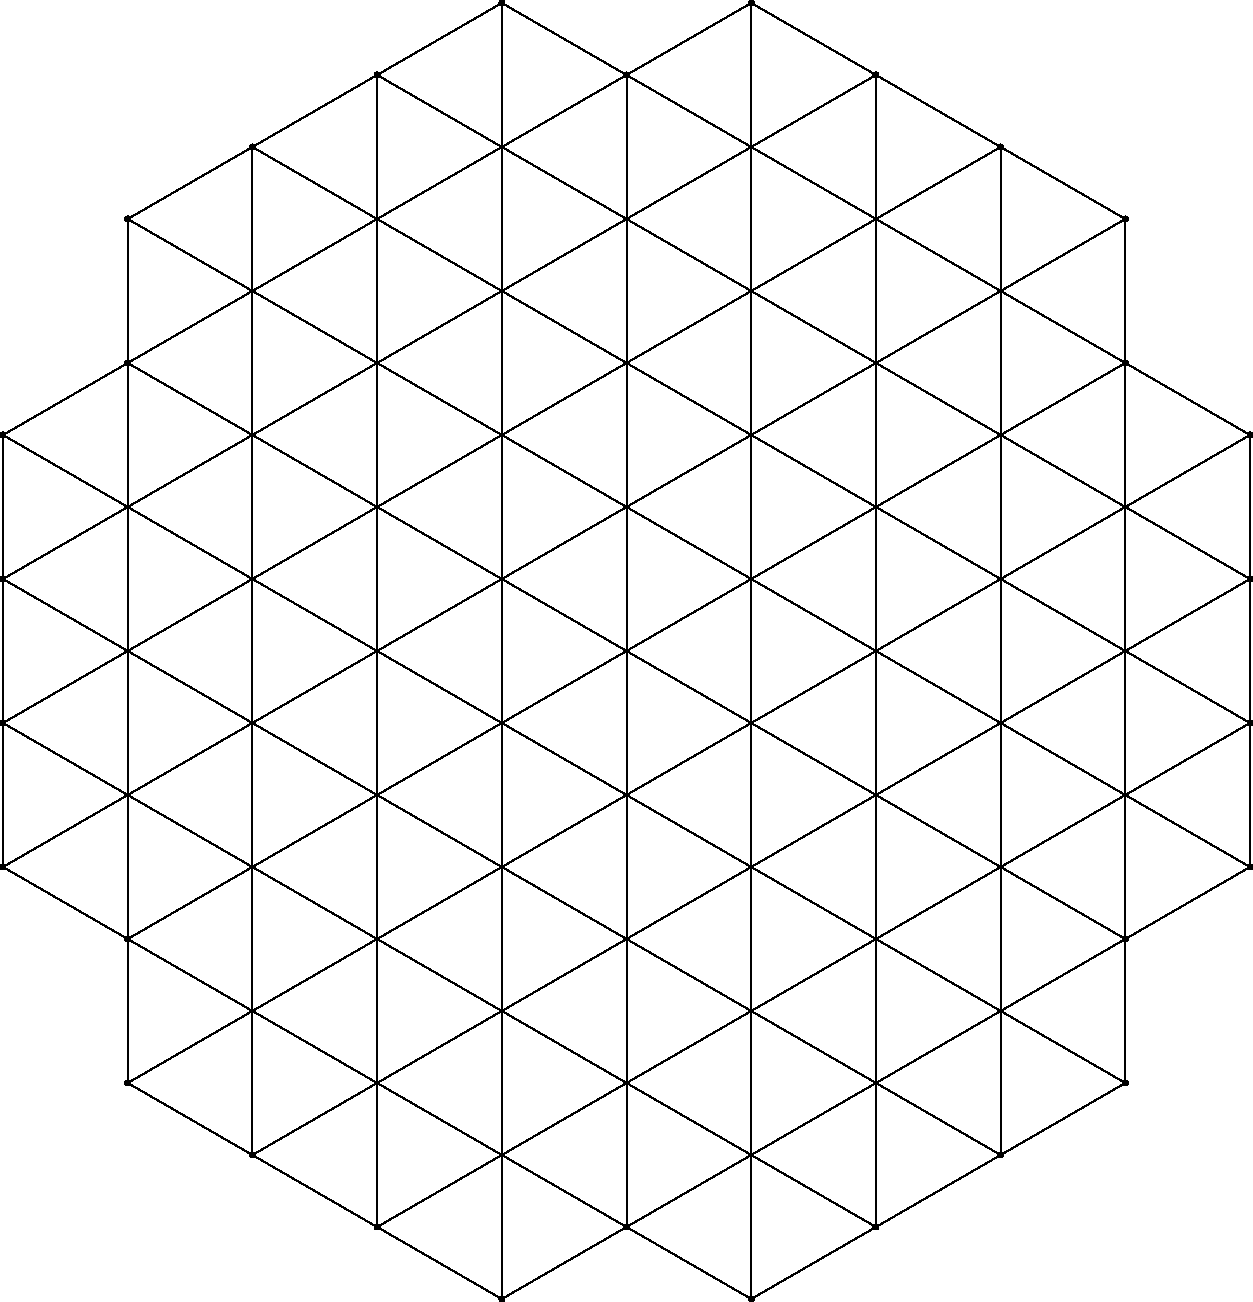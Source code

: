 unitsize(1inch);
real paperwidth=24inches;
real paperheight=24inches;
size(paperwidth,paperheight,IgnoreAspect);

// You might need to adjust this for your laser cutter
pen cutpen = black+linewidth(.001inches);

// This code is based on an up, downright coordinate system centered at a1.
// (a1 is actually just off the lower-left corner of the board; not a legal position)
pair dr = rotate(60)*down;
pair a1 = (0,0); // also one corner of the bounding hexagon

// We first define the board edge points, going clockwise around the board.

// Funny inner corner 
pair b2 = 1*dr + 1*up;

// Bottom-left edge
pair b1 = 1*dr + 0*up; 
pair c1 = 2*dr + 0*up;
pair d1 = 3*dr + 0*up;
pair e1 = 4*dr + 0*up;

// Funny inner corner
pair f2 = 5*dr + 1*up; 
 
// Bottom-right edge
pair g2 = 6*dr + 1*up;
pair h3 = 7*dr + 2*up;
pair i4 = 8*dr + 3*up;
pair j5 = 9*dr + 4*up;

// Funny inner corner
pair j6 = 9*dr + 5*up;

// Right edge of the board
pair k7 = 10*dr + 6*up;
pair k8 = 10*dr + 7*up;
pair k9 = 10*dr + 8*up;
pair k10 = 10*dr + 9*up;

// Funny inner corner
pair j10 = 9*dr + 9*up;
 
// Top-right edge
pair j11 = 9*dr + 10*up;
pair i11 = 8*dr + 10*up;
pair h11 = 7*dr + 10*up;
pair g11 = 6*dr + 10*up;

// Funny inner corner
pair f10 = 5*dr + 9*up;

// Top-left edge
pair e10 = 4*dr + 9*up;
pair d9 = 3*dr + 8*up;
pair c8 = 2*dr + 7*up;
pair b7 = 1*dr + 6*up;

// Funny inner corner
pair b6 = 1*dr + 5*up;

// Left edge
pair a5 = 0*dr + 4*up;
pair a4 = 0*dr + 3*up;
pair a3 = 0*dr + 2*up;
pair a2 = 0*dr + 1*up;

// Print the outer edge as dots as a sanity check
if(true){
	dot(b2);
	dot(b1);
	dot(c1);
	dot(d1);
	dot(e1);
	dot(f2);
	dot(g2);
	dot(h3);
	dot(i4);
	dot(j5);
	dot(j6);
	dot(k7);
	dot(k8);
	dot(k9);
	dot(k10);
	dot(j10);
	dot(j11);
	dot(i11);
	dot(h11);
	dot(g11);
	dot(f10);
	dot(e10);
	dot(d9);
	dot(c8);
	dot(b7);
	dot(b6);
	dot(a5);
	dot(a4);
	dot(a3);
	dot(a2);
}

// Define the vertical lines
path[] uplines = a2--a5
			^^b1--b7
			^^c1--c8
			^^d1--d9
			^^e1--e10
			^^f2--f10
			^^g2--g11
			^^h3--h11
			^^i4--i11
			^^j5--j11
			^^k7--k10;

// Define the other lines by rotation about the board center.
pair boardcenter = f2 + 4*up;
path[] uprightlines = rotate(-60, boardcenter)*uplines;
path[] upleftlines = rotate(60, boardcenter)*uplines;

draw(uplines);
draw(uprightlines);
draw(upleftlines);

